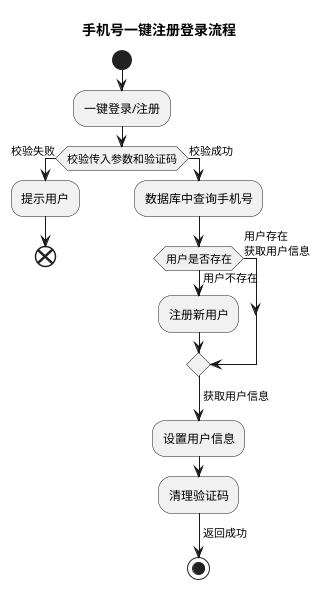 @startuml
'https://plantuml.com/activity-diagram-beta
title 手机号一键注册登录流程
start
:一键登录/注册;
if (校验传入参数和验证码) then (校验失败)
  :提示用户;
     end
else (校验成功)
  :数据库中查询手机号;
if (用户是否存在) then(用户不存在)
    :注册新用户;
    else(用户存在\n获取用户信息)
    endif
    -> 获取用户信息;
    :设置用户信息;
    :清理验证码;
    -> 返回成功;
    stop

@enduml

手机号码注册登录流程设计示例：
用户进入注册或登录界面。
用户输入手机号码并点击“获取验证码”按钮。
系统生成验证码并使用短信的方式发送给用户。
用户输入收到的验证码并点击“注册/登录”按钮。
系统校验验证码的正确性。
如果验证码正确，则允许用户注册或登录。
如果验证码错误，则提示用户验证码错误，并允许用户重新获取验证码。
注册或登录成功后的操作。如果用户注册或登录成功，系统可以进行一些相应的操作，例如跳转到用户个人页面、弹出欢迎提示框等。
错误提示信息。在用户输入错误的验证码或验证码过期时，系统需要给出相应的错误提示信息，告知用户需要重新获取验证码。
安全性。手机号码注册登录流程是一种网络安全措施，需要保证验证码的安全性，避免被恶意破解。
兼容性。手机号码注册登录流程需要兼容不同的浏览器和设备，保证用户在任何情况下都能使用该流程。
用户体验。在设计手机号码注册登录流程时，应当考虑用户的使用体验，尽量使其简单易用。
可扩展性。手机号码注册登录流程应当考虑可扩展性，方便以后的业务扩展。